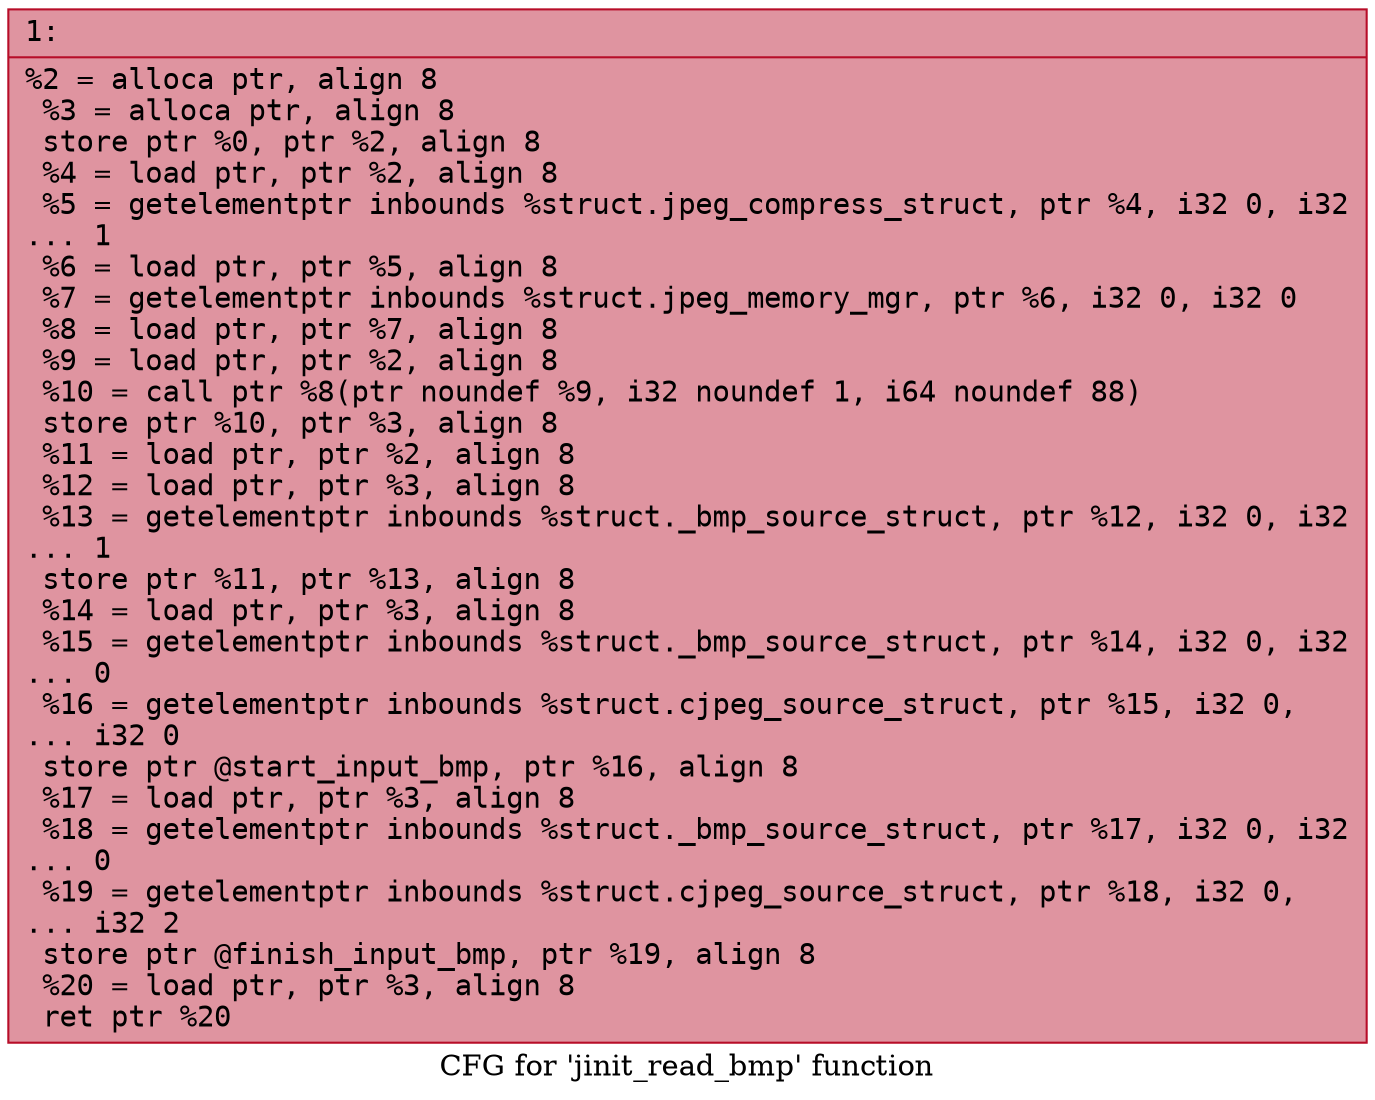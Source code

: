 digraph "CFG for 'jinit_read_bmp' function" {
	label="CFG for 'jinit_read_bmp' function";

	Node0x600000a32030 [shape=record,color="#b70d28ff", style=filled, fillcolor="#b70d2870" fontname="Courier",label="{1:\l|  %2 = alloca ptr, align 8\l  %3 = alloca ptr, align 8\l  store ptr %0, ptr %2, align 8\l  %4 = load ptr, ptr %2, align 8\l  %5 = getelementptr inbounds %struct.jpeg_compress_struct, ptr %4, i32 0, i32\l... 1\l  %6 = load ptr, ptr %5, align 8\l  %7 = getelementptr inbounds %struct.jpeg_memory_mgr, ptr %6, i32 0, i32 0\l  %8 = load ptr, ptr %7, align 8\l  %9 = load ptr, ptr %2, align 8\l  %10 = call ptr %8(ptr noundef %9, i32 noundef 1, i64 noundef 88)\l  store ptr %10, ptr %3, align 8\l  %11 = load ptr, ptr %2, align 8\l  %12 = load ptr, ptr %3, align 8\l  %13 = getelementptr inbounds %struct._bmp_source_struct, ptr %12, i32 0, i32\l... 1\l  store ptr %11, ptr %13, align 8\l  %14 = load ptr, ptr %3, align 8\l  %15 = getelementptr inbounds %struct._bmp_source_struct, ptr %14, i32 0, i32\l... 0\l  %16 = getelementptr inbounds %struct.cjpeg_source_struct, ptr %15, i32 0,\l... i32 0\l  store ptr @start_input_bmp, ptr %16, align 8\l  %17 = load ptr, ptr %3, align 8\l  %18 = getelementptr inbounds %struct._bmp_source_struct, ptr %17, i32 0, i32\l... 0\l  %19 = getelementptr inbounds %struct.cjpeg_source_struct, ptr %18, i32 0,\l... i32 2\l  store ptr @finish_input_bmp, ptr %19, align 8\l  %20 = load ptr, ptr %3, align 8\l  ret ptr %20\l}"];
}
